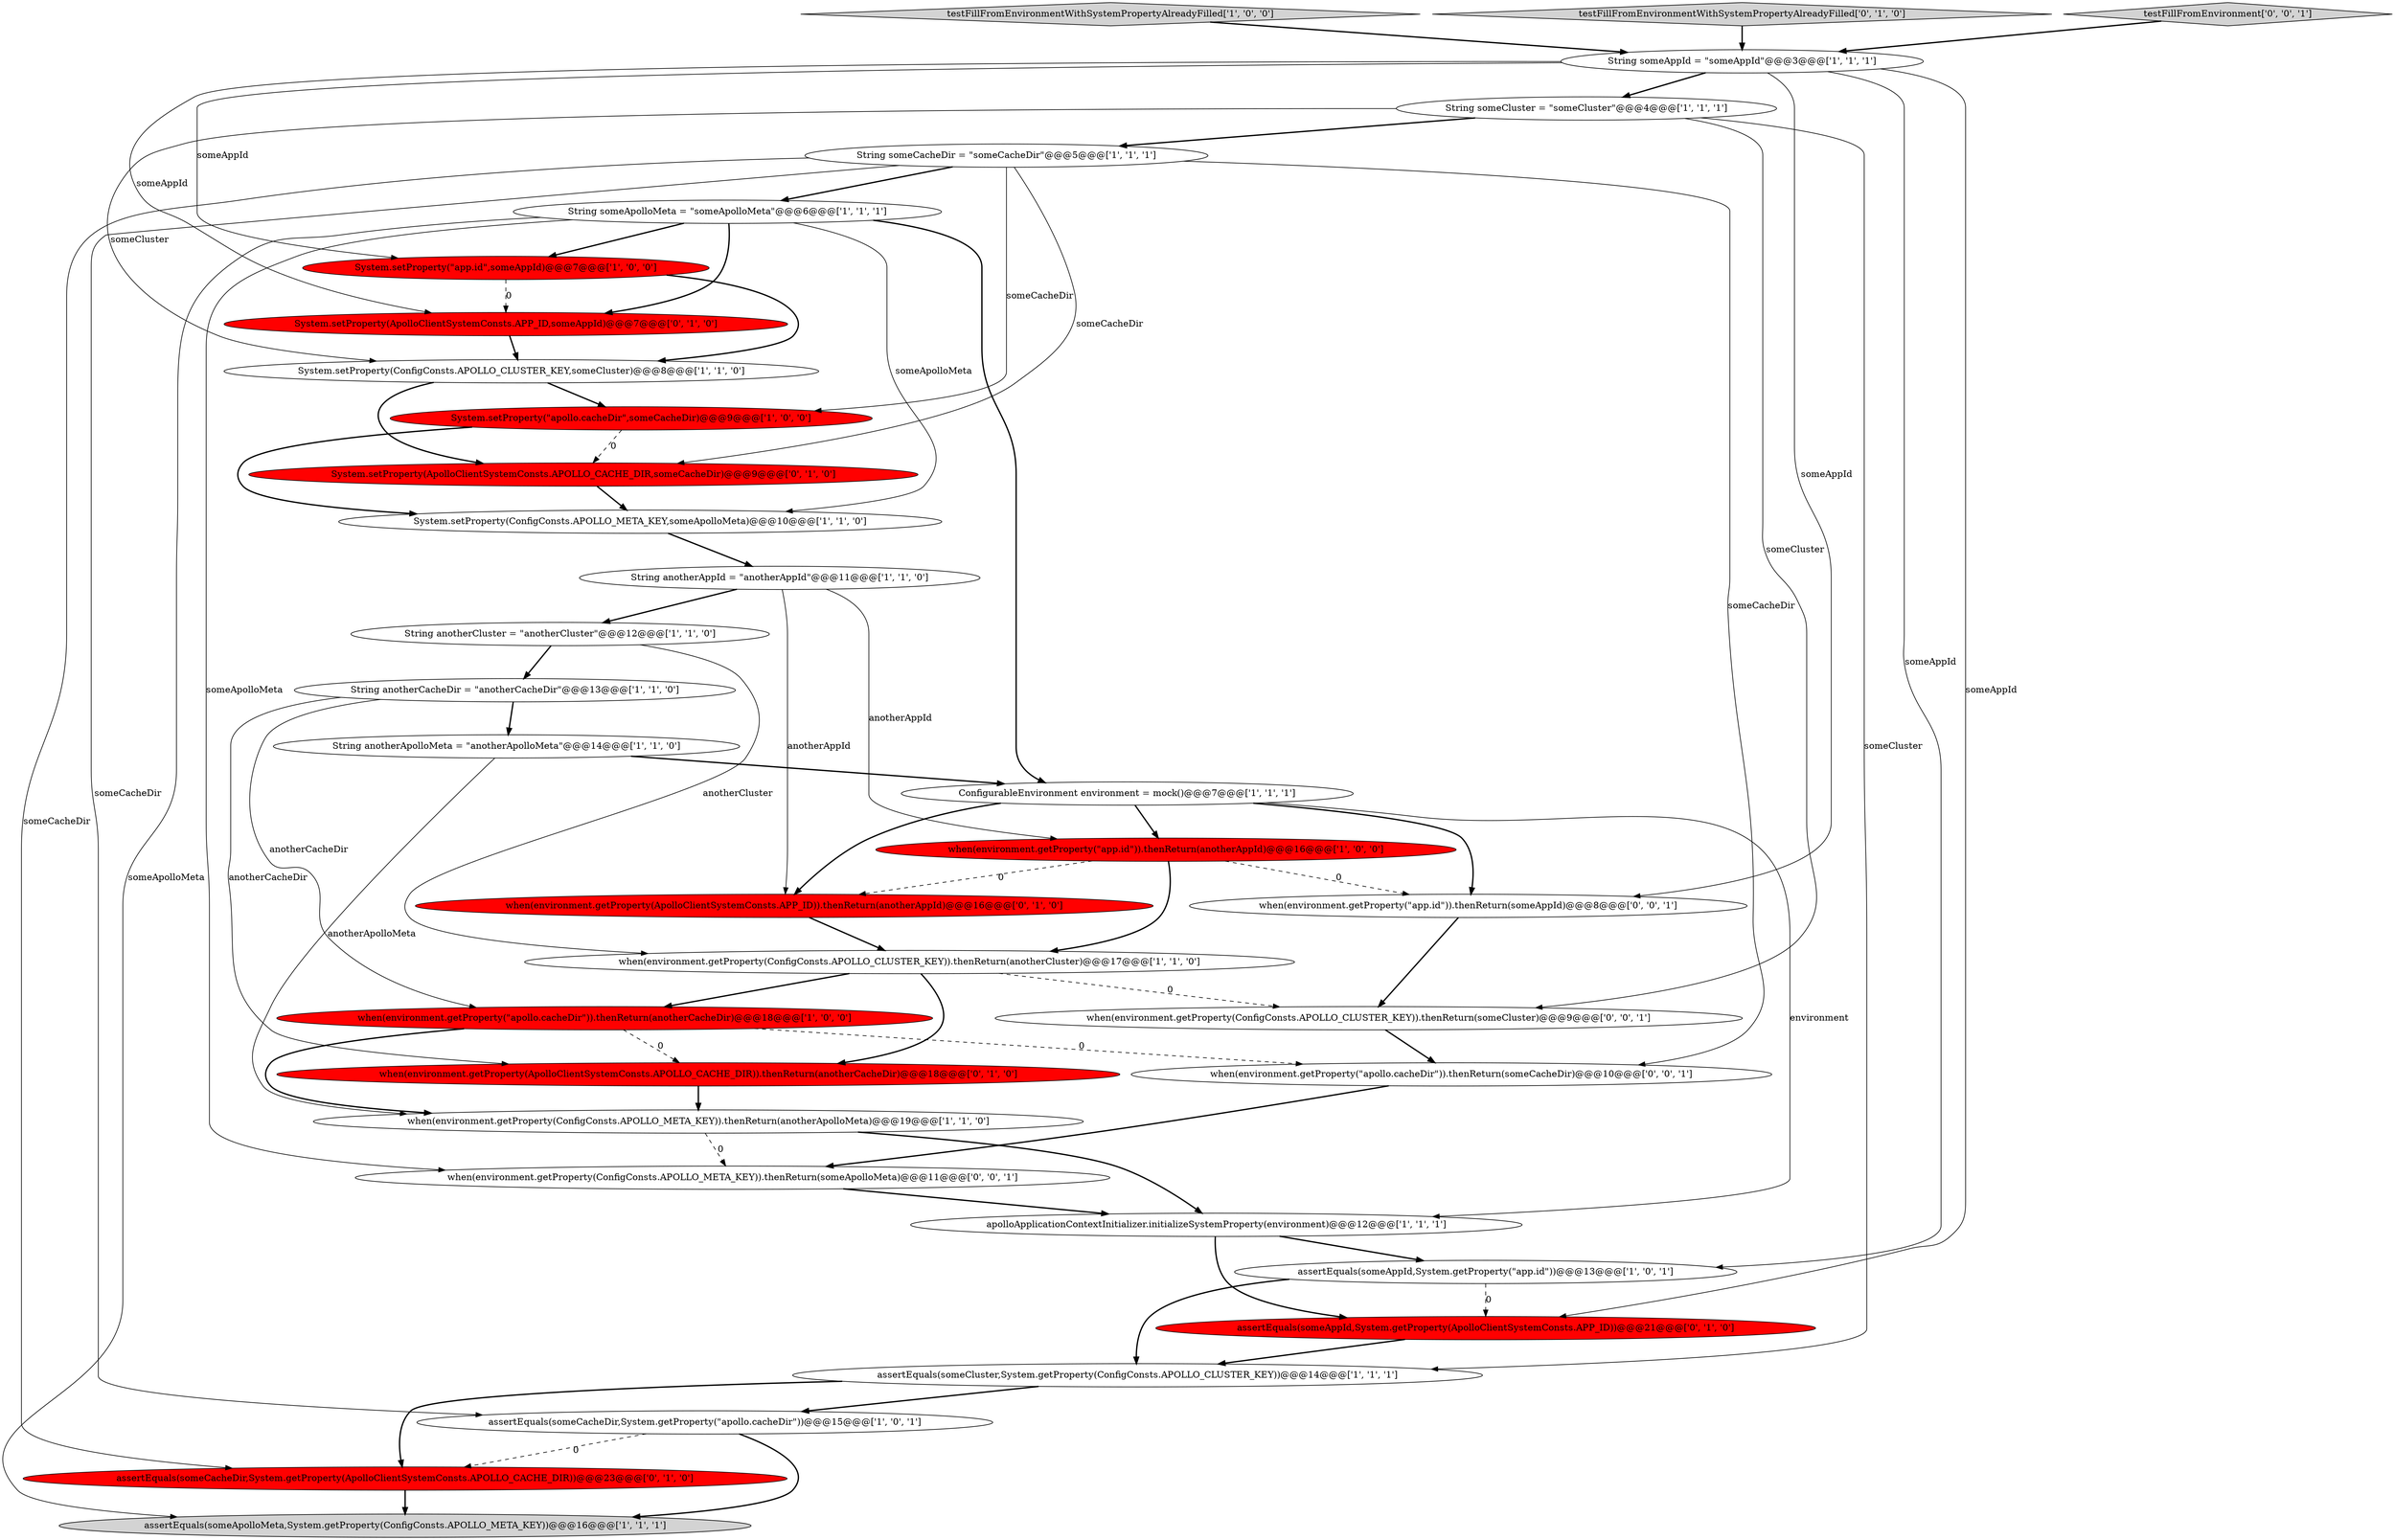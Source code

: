 digraph {
14 [style = filled, label = "testFillFromEnvironmentWithSystemPropertyAlreadyFilled['1', '0', '0']", fillcolor = lightgray, shape = diamond image = "AAA0AAABBB1BBB"];
15 [style = filled, label = "System.setProperty(ConfigConsts.APOLLO_CLUSTER_KEY,someCluster)@@@8@@@['1', '1', '0']", fillcolor = white, shape = ellipse image = "AAA0AAABBB1BBB"];
9 [style = filled, label = "String someAppId = \"someAppId\"@@@3@@@['1', '1', '1']", fillcolor = white, shape = ellipse image = "AAA0AAABBB1BBB"];
20 [style = filled, label = "String anotherAppId = \"anotherAppId\"@@@11@@@['1', '1', '0']", fillcolor = white, shape = ellipse image = "AAA0AAABBB1BBB"];
19 [style = filled, label = "System.setProperty(\"apollo.cacheDir\",someCacheDir)@@@9@@@['1', '0', '0']", fillcolor = red, shape = ellipse image = "AAA1AAABBB1BBB"];
18 [style = filled, label = "String someApolloMeta = \"someApolloMeta\"@@@6@@@['1', '1', '1']", fillcolor = white, shape = ellipse image = "AAA0AAABBB1BBB"];
22 [style = filled, label = "String anotherApolloMeta = \"anotherApolloMeta\"@@@14@@@['1', '1', '0']", fillcolor = white, shape = ellipse image = "AAA0AAABBB1BBB"];
23 [style = filled, label = "testFillFromEnvironmentWithSystemPropertyAlreadyFilled['0', '1', '0']", fillcolor = lightgray, shape = diamond image = "AAA0AAABBB2BBB"];
27 [style = filled, label = "System.setProperty(ApolloClientSystemConsts.APOLLO_CACHE_DIR,someCacheDir)@@@9@@@['0', '1', '0']", fillcolor = red, shape = ellipse image = "AAA1AAABBB2BBB"];
5 [style = filled, label = "String anotherCacheDir = \"anotherCacheDir\"@@@13@@@['1', '1', '0']", fillcolor = white, shape = ellipse image = "AAA0AAABBB1BBB"];
26 [style = filled, label = "assertEquals(someAppId,System.getProperty(ApolloClientSystemConsts.APP_ID))@@@21@@@['0', '1', '0']", fillcolor = red, shape = ellipse image = "AAA1AAABBB2BBB"];
17 [style = filled, label = "assertEquals(someApolloMeta,System.getProperty(ConfigConsts.APOLLO_META_KEY))@@@16@@@['1', '1', '1']", fillcolor = lightgray, shape = ellipse image = "AAA0AAABBB1BBB"];
2 [style = filled, label = "apolloApplicationContextInitializer.initializeSystemProperty(environment)@@@12@@@['1', '1', '1']", fillcolor = white, shape = ellipse image = "AAA0AAABBB1BBB"];
31 [style = filled, label = "when(environment.getProperty(\"apollo.cacheDir\")).thenReturn(someCacheDir)@@@10@@@['0', '0', '1']", fillcolor = white, shape = ellipse image = "AAA0AAABBB3BBB"];
28 [style = filled, label = "when(environment.getProperty(ApolloClientSystemConsts.APOLLO_CACHE_DIR)).thenReturn(anotherCacheDir)@@@18@@@['0', '1', '0']", fillcolor = red, shape = ellipse image = "AAA1AAABBB2BBB"];
16 [style = filled, label = "assertEquals(someAppId,System.getProperty(\"app.id\"))@@@13@@@['1', '0', '1']", fillcolor = white, shape = ellipse image = "AAA0AAABBB1BBB"];
3 [style = filled, label = "when(environment.getProperty(\"app.id\")).thenReturn(anotherAppId)@@@16@@@['1', '0', '0']", fillcolor = red, shape = ellipse image = "AAA1AAABBB1BBB"];
29 [style = filled, label = "when(environment.getProperty(ApolloClientSystemConsts.APP_ID)).thenReturn(anotherAppId)@@@16@@@['0', '1', '0']", fillcolor = red, shape = ellipse image = "AAA1AAABBB2BBB"];
13 [style = filled, label = "String someCacheDir = \"someCacheDir\"@@@5@@@['1', '1', '1']", fillcolor = white, shape = ellipse image = "AAA0AAABBB1BBB"];
0 [style = filled, label = "when(environment.getProperty(\"apollo.cacheDir\")).thenReturn(anotherCacheDir)@@@18@@@['1', '0', '0']", fillcolor = red, shape = ellipse image = "AAA1AAABBB1BBB"];
4 [style = filled, label = "assertEquals(someCluster,System.getProperty(ConfigConsts.APOLLO_CLUSTER_KEY))@@@14@@@['1', '1', '1']", fillcolor = white, shape = ellipse image = "AAA0AAABBB1BBB"];
6 [style = filled, label = "String someCluster = \"someCluster\"@@@4@@@['1', '1', '1']", fillcolor = white, shape = ellipse image = "AAA0AAABBB1BBB"];
25 [style = filled, label = "assertEquals(someCacheDir,System.getProperty(ApolloClientSystemConsts.APOLLO_CACHE_DIR))@@@23@@@['0', '1', '0']", fillcolor = red, shape = ellipse image = "AAA1AAABBB2BBB"];
24 [style = filled, label = "System.setProperty(ApolloClientSystemConsts.APP_ID,someAppId)@@@7@@@['0', '1', '0']", fillcolor = red, shape = ellipse image = "AAA1AAABBB2BBB"];
34 [style = filled, label = "when(environment.getProperty(ConfigConsts.APOLLO_CLUSTER_KEY)).thenReturn(someCluster)@@@9@@@['0', '0', '1']", fillcolor = white, shape = ellipse image = "AAA0AAABBB3BBB"];
33 [style = filled, label = "when(environment.getProperty(ConfigConsts.APOLLO_META_KEY)).thenReturn(someApolloMeta)@@@11@@@['0', '0', '1']", fillcolor = white, shape = ellipse image = "AAA0AAABBB3BBB"];
1 [style = filled, label = "String anotherCluster = \"anotherCluster\"@@@12@@@['1', '1', '0']", fillcolor = white, shape = ellipse image = "AAA0AAABBB1BBB"];
10 [style = filled, label = "assertEquals(someCacheDir,System.getProperty(\"apollo.cacheDir\"))@@@15@@@['1', '0', '1']", fillcolor = white, shape = ellipse image = "AAA0AAABBB1BBB"];
8 [style = filled, label = "when(environment.getProperty(ConfigConsts.APOLLO_CLUSTER_KEY)).thenReturn(anotherCluster)@@@17@@@['1', '1', '0']", fillcolor = white, shape = ellipse image = "AAA0AAABBB1BBB"];
30 [style = filled, label = "testFillFromEnvironment['0', '0', '1']", fillcolor = lightgray, shape = diamond image = "AAA0AAABBB3BBB"];
7 [style = filled, label = "ConfigurableEnvironment environment = mock()@@@7@@@['1', '1', '1']", fillcolor = white, shape = ellipse image = "AAA0AAABBB1BBB"];
11 [style = filled, label = "System.setProperty(\"app.id\",someAppId)@@@7@@@['1', '0', '0']", fillcolor = red, shape = ellipse image = "AAA1AAABBB1BBB"];
32 [style = filled, label = "when(environment.getProperty(\"app.id\")).thenReturn(someAppId)@@@8@@@['0', '0', '1']", fillcolor = white, shape = ellipse image = "AAA0AAABBB3BBB"];
21 [style = filled, label = "System.setProperty(ConfigConsts.APOLLO_META_KEY,someApolloMeta)@@@10@@@['1', '1', '0']", fillcolor = white, shape = ellipse image = "AAA0AAABBB1BBB"];
12 [style = filled, label = "when(environment.getProperty(ConfigConsts.APOLLO_META_KEY)).thenReturn(anotherApolloMeta)@@@19@@@['1', '1', '0']", fillcolor = white, shape = ellipse image = "AAA0AAABBB1BBB"];
1->5 [style = bold, label=""];
3->29 [style = dashed, label="0"];
4->10 [style = bold, label=""];
19->27 [style = dashed, label="0"];
29->8 [style = bold, label=""];
8->28 [style = bold, label=""];
7->32 [style = bold, label=""];
9->16 [style = solid, label="someAppId"];
18->24 [style = bold, label=""];
2->26 [style = bold, label=""];
20->3 [style = solid, label="anotherAppId"];
18->33 [style = solid, label="someApolloMeta"];
12->33 [style = dashed, label="0"];
4->25 [style = bold, label=""];
0->12 [style = bold, label=""];
6->4 [style = solid, label="someCluster"];
18->11 [style = bold, label=""];
13->31 [style = solid, label="someCacheDir"];
9->32 [style = solid, label="someAppId"];
6->15 [style = solid, label="someCluster"];
8->34 [style = dashed, label="0"];
34->31 [style = bold, label=""];
10->17 [style = bold, label=""];
30->9 [style = bold, label=""];
32->34 [style = bold, label=""];
20->29 [style = solid, label="anotherAppId"];
20->1 [style = bold, label=""];
28->12 [style = bold, label=""];
9->11 [style = solid, label="someAppId"];
15->19 [style = bold, label=""];
0->28 [style = dashed, label="0"];
26->4 [style = bold, label=""];
25->17 [style = bold, label=""];
9->24 [style = solid, label="someAppId"];
22->7 [style = bold, label=""];
13->19 [style = solid, label="someCacheDir"];
7->3 [style = bold, label=""];
11->15 [style = bold, label=""];
13->27 [style = solid, label="someCacheDir"];
9->6 [style = bold, label=""];
8->0 [style = bold, label=""];
16->26 [style = dashed, label="0"];
5->28 [style = solid, label="anotherCacheDir"];
12->2 [style = bold, label=""];
21->20 [style = bold, label=""];
5->0 [style = solid, label="anotherCacheDir"];
3->8 [style = bold, label=""];
6->13 [style = bold, label=""];
31->33 [style = bold, label=""];
7->29 [style = bold, label=""];
9->26 [style = solid, label="someAppId"];
13->25 [style = solid, label="someCacheDir"];
11->24 [style = dashed, label="0"];
0->31 [style = dashed, label="0"];
18->21 [style = solid, label="someApolloMeta"];
14->9 [style = bold, label=""];
6->34 [style = solid, label="someCluster"];
19->21 [style = bold, label=""];
7->2 [style = solid, label="environment"];
18->17 [style = solid, label="someApolloMeta"];
3->32 [style = dashed, label="0"];
16->4 [style = bold, label=""];
18->7 [style = bold, label=""];
15->27 [style = bold, label=""];
5->22 [style = bold, label=""];
27->21 [style = bold, label=""];
23->9 [style = bold, label=""];
13->10 [style = solid, label="someCacheDir"];
22->12 [style = solid, label="anotherApolloMeta"];
33->2 [style = bold, label=""];
1->8 [style = solid, label="anotherCluster"];
10->25 [style = dashed, label="0"];
13->18 [style = bold, label=""];
24->15 [style = bold, label=""];
2->16 [style = bold, label=""];
}
